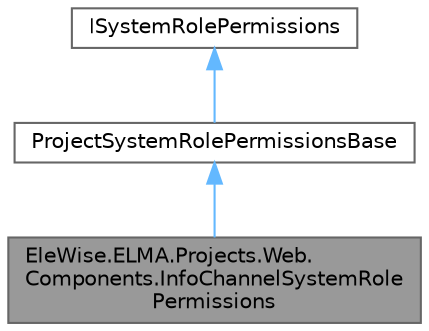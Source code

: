 digraph "EleWise.ELMA.Projects.Web.Components.InfoChannelSystemRolePermissions"
{
 // LATEX_PDF_SIZE
  bgcolor="transparent";
  edge [fontname=Helvetica,fontsize=10,labelfontname=Helvetica,labelfontsize=10];
  node [fontname=Helvetica,fontsize=10,shape=box,height=0.2,width=0.4];
  Node1 [id="Node000001",label="EleWise.ELMA.Projects.Web.\lComponents.InfoChannelSystemRole\lPermissions",height=0.2,width=0.4,color="gray40", fillcolor="grey60", style="filled", fontcolor="black",tooltip="Точка расширения для получения системных прав для инфоканала проекта."];
  Node2 -> Node1 [id="edge1_Node000001_Node000002",dir="back",color="steelblue1",style="solid",tooltip=" "];
  Node2 [id="Node000002",label="ProjectSystemRolePermissionsBase",height=0.2,width=0.4,color="gray40", fillcolor="white", style="filled",URL="$class_ele_wise_1_1_e_l_m_a_1_1_projects_1_1_web_1_1_components_1_1_project_system_role_permissions_base.html",tooltip=" "];
  Node3 -> Node2 [id="edge2_Node000002_Node000003",dir="back",color="steelblue1",style="solid",tooltip=" "];
  Node3 [id="Node000003",label="ISystemRolePermissions",height=0.2,width=0.4,color="gray40", fillcolor="white", style="filled",tooltip=" "];
}
